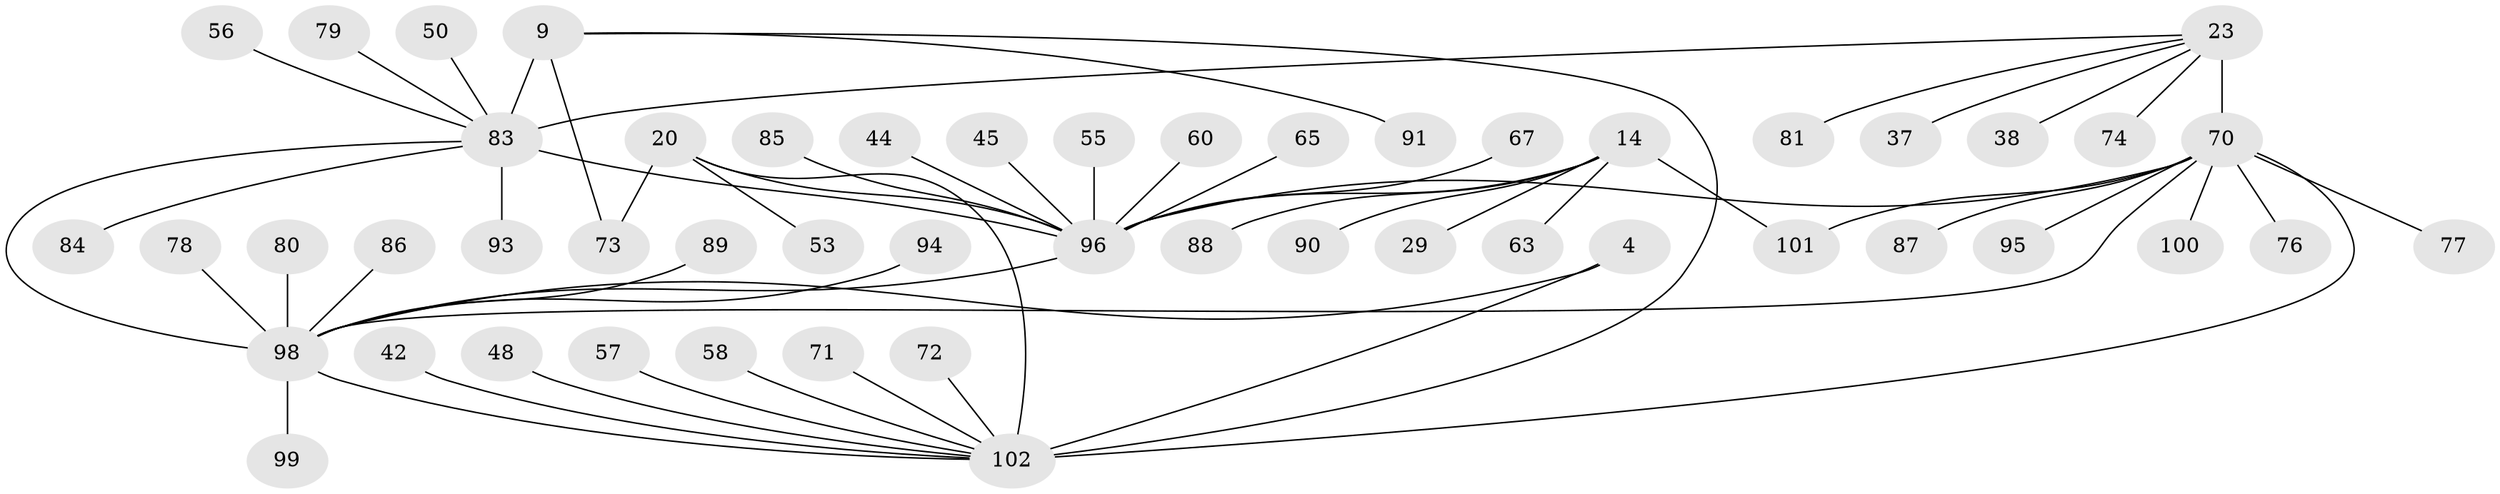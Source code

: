 // original degree distribution, {4: 0.00980392156862745, 13: 0.00980392156862745, 9: 0.029411764705882353, 5: 0.0392156862745098, 10: 0.0196078431372549, 8: 0.049019607843137254, 7: 0.049019607843137254, 6: 0.0392156862745098, 12: 0.00980392156862745, 1: 0.6078431372549019, 2: 0.10784313725490197, 3: 0.029411764705882353}
// Generated by graph-tools (version 1.1) at 2025/54/03/09/25 04:54:16]
// undirected, 51 vertices, 59 edges
graph export_dot {
graph [start="1"]
  node [color=gray90,style=filled];
  4 [super="+1"];
  9 [super="+7"];
  14 [super="+11"];
  20 [super="+16"];
  23 [super="+21"];
  29;
  37;
  38;
  42;
  44;
  45;
  48;
  50 [super="+34"];
  53;
  55;
  56;
  57;
  58;
  60;
  63;
  65;
  67;
  70 [super="+22+25+54+26+27+61+64"];
  71;
  72 [super="+59"];
  73;
  74;
  76;
  77;
  78;
  79;
  80;
  81;
  83 [super="+6+69"];
  84 [super="+28"];
  85;
  86;
  87;
  88;
  89;
  90 [super="+82"];
  91;
  93 [super="+92"];
  94 [super="+39"];
  95;
  96 [super="+33"];
  98 [super="+97+75"];
  99;
  100 [super="+31"];
  101;
  102 [super="+19"];
  4 -- 102;
  4 -- 98 [weight=6];
  9 -- 73;
  9 -- 91;
  9 -- 83 [weight=6];
  9 -- 102;
  14 -- 29;
  14 -- 101;
  14 -- 88;
  14 -- 63;
  14 -- 90;
  14 -- 96 [weight=6];
  20 -- 73;
  20 -- 53;
  20 -- 102 [weight=6];
  20 -- 96;
  23 -- 74;
  23 -- 81;
  23 -- 37;
  23 -- 38;
  23 -- 70 [weight=6];
  23 -- 83;
  42 -- 102;
  44 -- 96;
  45 -- 96;
  48 -- 102;
  50 -- 83;
  55 -- 96;
  56 -- 83;
  57 -- 102;
  58 -- 102;
  60 -- 96;
  65 -- 96;
  67 -- 96;
  70 -- 101;
  70 -- 77;
  70 -- 95;
  70 -- 100;
  70 -- 76;
  70 -- 87;
  70 -- 102 [weight=2];
  70 -- 98;
  70 -- 96;
  71 -- 102;
  72 -- 102;
  78 -- 98;
  79 -- 83;
  80 -- 98;
  83 -- 93;
  83 -- 84;
  83 -- 98 [weight=2];
  83 -- 96 [weight=3];
  85 -- 96;
  86 -- 98;
  89 -- 98;
  94 -- 98;
  96 -- 98;
  98 -- 102;
  98 -- 99;
}
